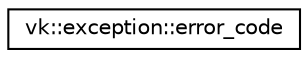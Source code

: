 digraph "Graphical Class Hierarchy"
{
 // LATEX_PDF_SIZE
  edge [fontname="Helvetica",fontsize="10",labelfontname="Helvetica",labelfontsize="10"];
  node [fontname="Helvetica",fontsize="10",shape=record];
  rankdir="LR";
  Node0 [label="vk::exception::error_code",height=0.2,width=0.4,color="black", fillcolor="white", style="filled",URL="$structvk_1_1exception_1_1error__code.html",tooltip=" "];
}
